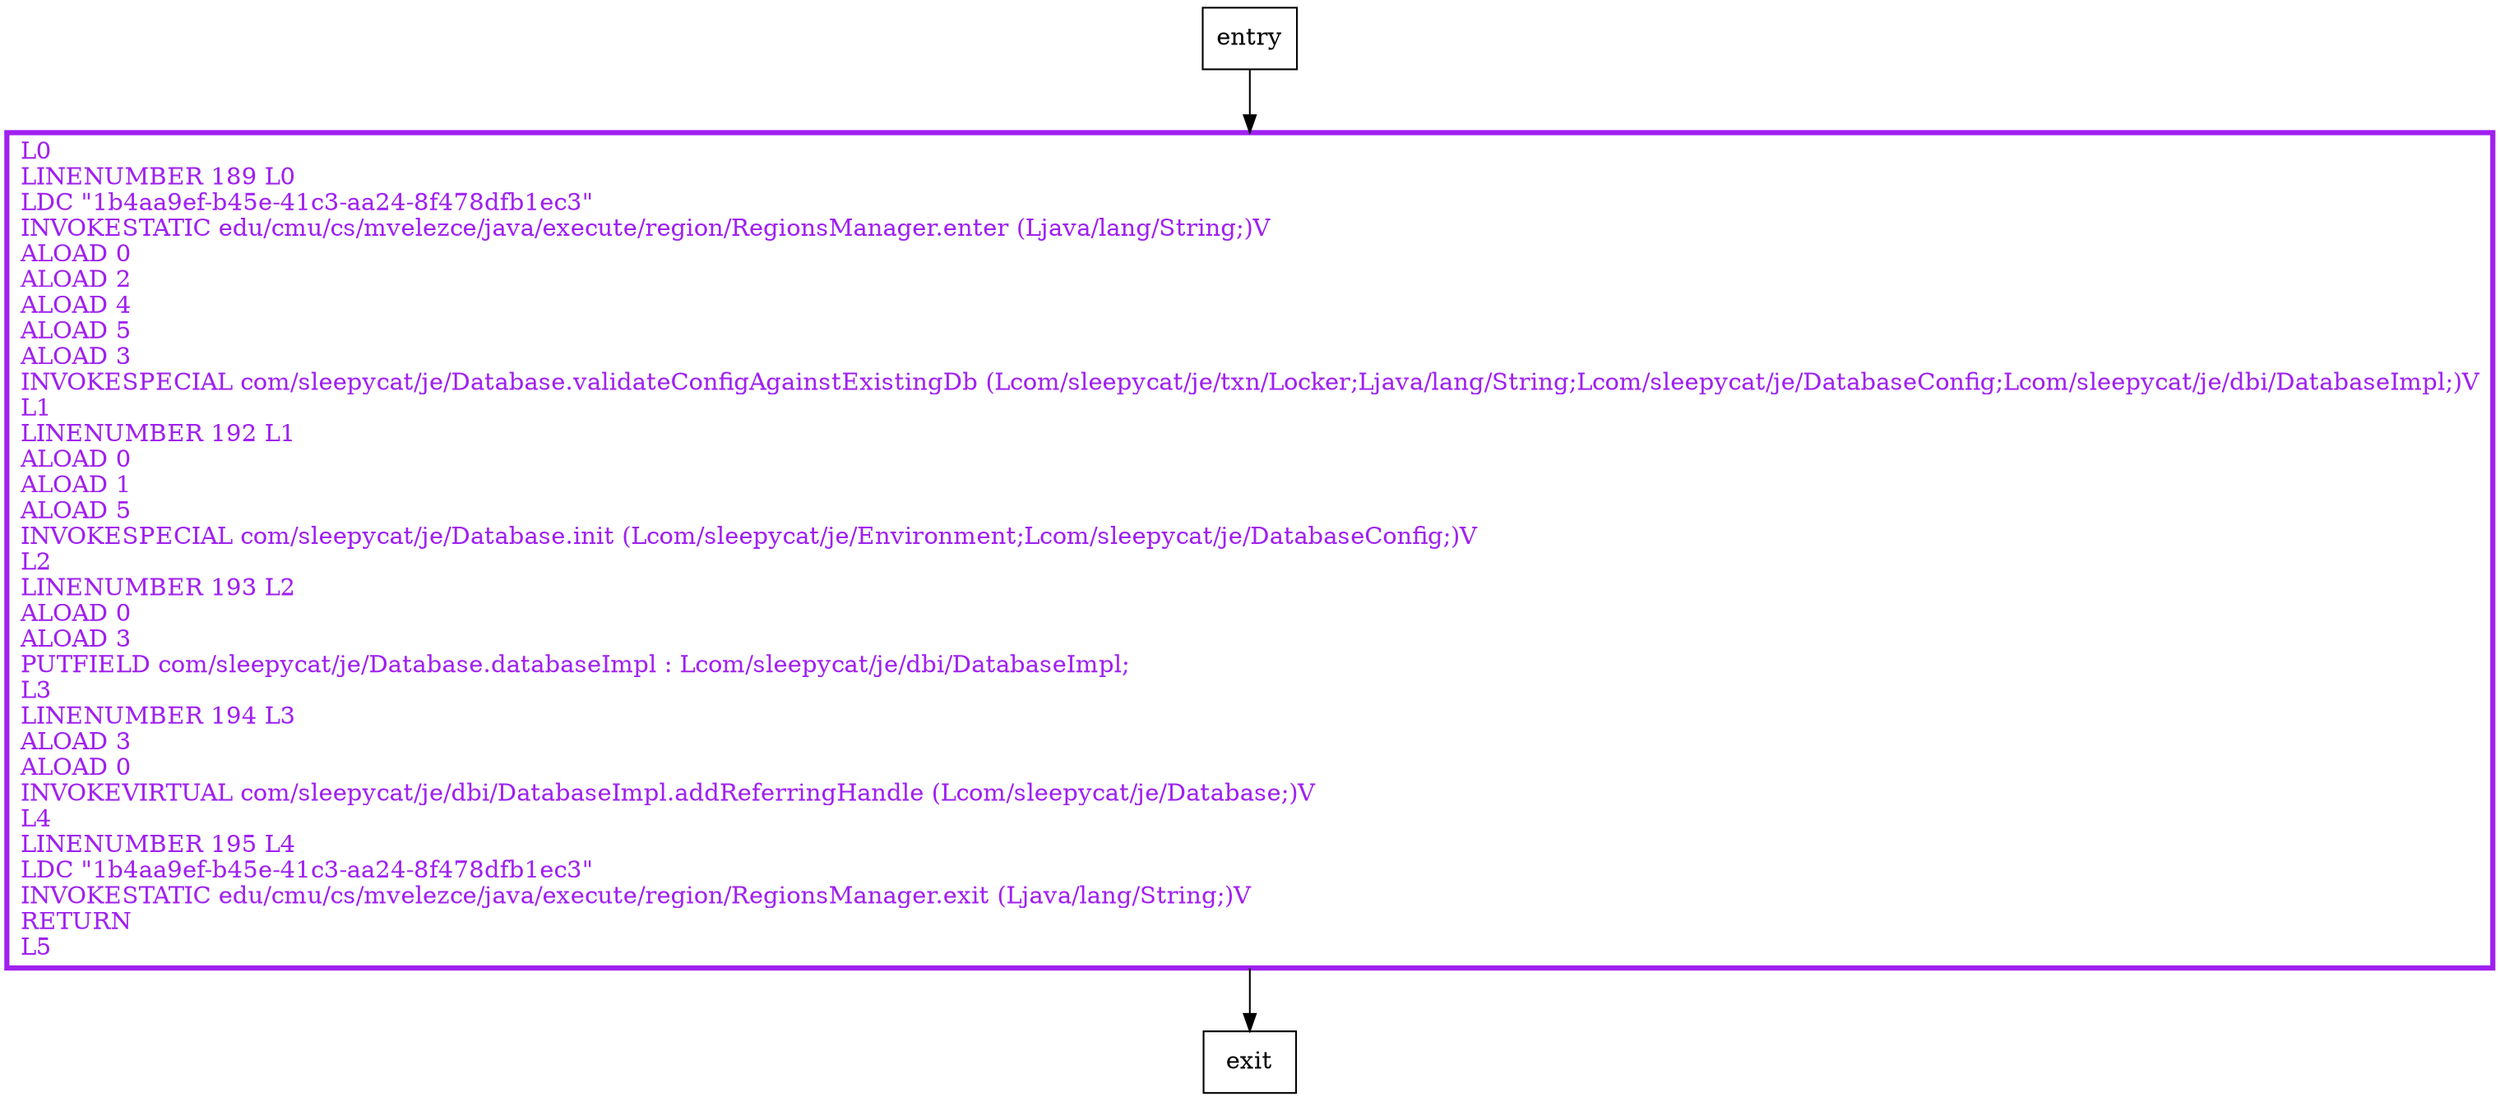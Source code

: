 digraph initExisting {
node [shape=record];
1274631128 [label="L0\lLINENUMBER 189 L0\lLDC \"1b4aa9ef-b45e-41c3-aa24-8f478dfb1ec3\"\lINVOKESTATIC edu/cmu/cs/mvelezce/java/execute/region/RegionsManager.enter (Ljava/lang/String;)V\lALOAD 0\lALOAD 2\lALOAD 4\lALOAD 5\lALOAD 3\lINVOKESPECIAL com/sleepycat/je/Database.validateConfigAgainstExistingDb (Lcom/sleepycat/je/txn/Locker;Ljava/lang/String;Lcom/sleepycat/je/DatabaseConfig;Lcom/sleepycat/je/dbi/DatabaseImpl;)V\lL1\lLINENUMBER 192 L1\lALOAD 0\lALOAD 1\lALOAD 5\lINVOKESPECIAL com/sleepycat/je/Database.init (Lcom/sleepycat/je/Environment;Lcom/sleepycat/je/DatabaseConfig;)V\lL2\lLINENUMBER 193 L2\lALOAD 0\lALOAD 3\lPUTFIELD com/sleepycat/je/Database.databaseImpl : Lcom/sleepycat/je/dbi/DatabaseImpl;\lL3\lLINENUMBER 194 L3\lALOAD 3\lALOAD 0\lINVOKEVIRTUAL com/sleepycat/je/dbi/DatabaseImpl.addReferringHandle (Lcom/sleepycat/je/Database;)V\lL4\lLINENUMBER 195 L4\lLDC \"1b4aa9ef-b45e-41c3-aa24-8f478dfb1ec3\"\lINVOKESTATIC edu/cmu/cs/mvelezce/java/execute/region/RegionsManager.exit (Ljava/lang/String;)V\lRETURN\lL5\l"];
entry;
exit;
entry -> 1274631128
1274631128 -> exit
1274631128[fontcolor="purple", penwidth=3, color="purple"];
}
